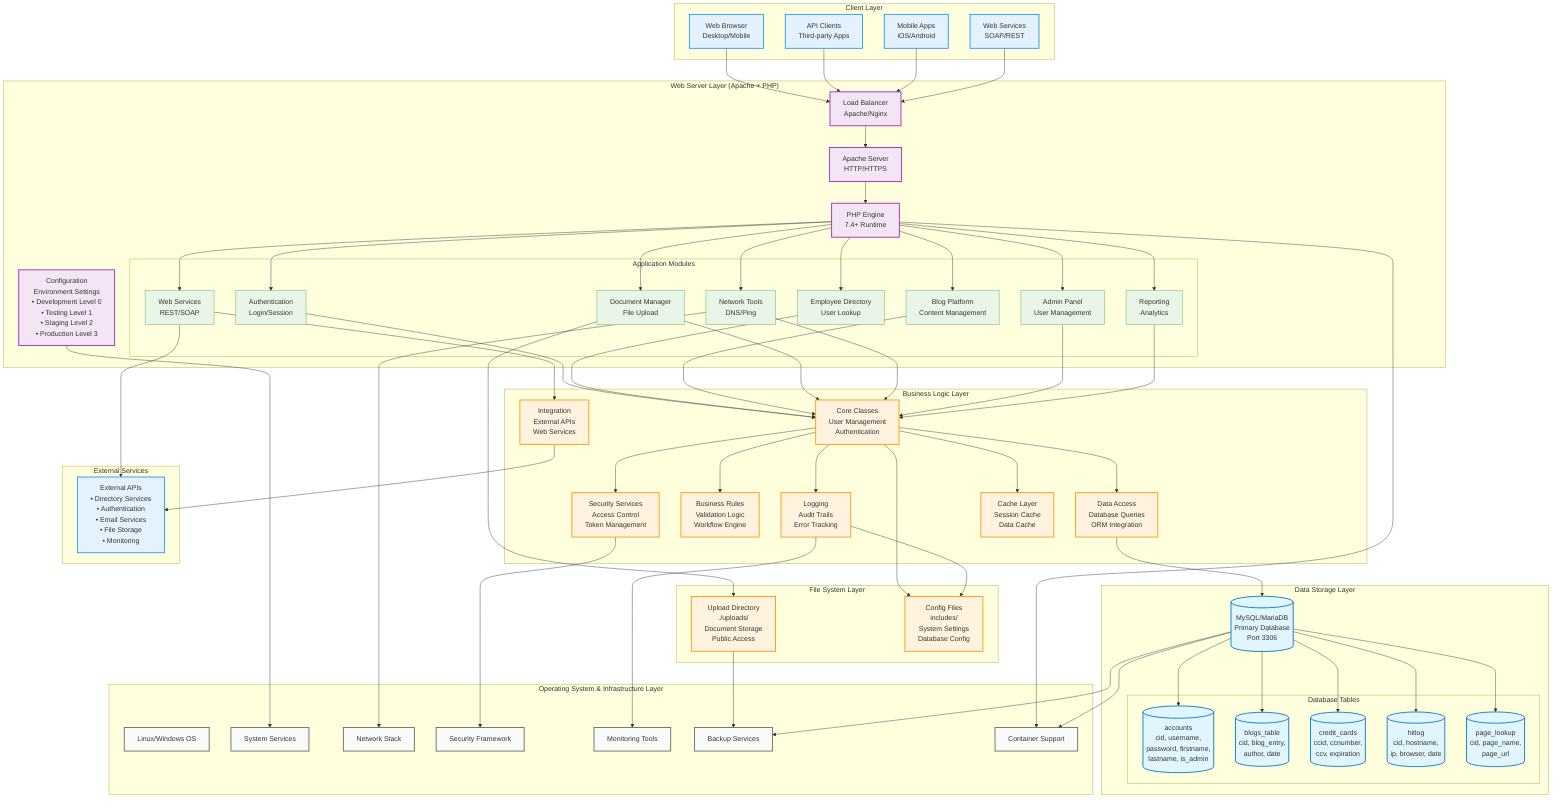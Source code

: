 graph TB
    subgraph "Client Layer"
        WB[Web Browser<br/>Desktop/Mobile]
        API[API Clients<br/>Third-party Apps]
        MOB[Mobile Apps<br/>iOS/Android]
        WS[Web Services<br/>SOAP/REST]
    end
    
    subgraph "Web Server Layer (Apache + PHP)"
        LB[Load Balancer<br/>Apache/Nginx]
        AS[Apache Server<br/>HTTP/HTTPS]
        PHP[PHP Engine<br/>7.4+ Runtime]
        
        subgraph "Application Modules"
            AUTH[Authentication<br/>Login/Session]
            EMPDIR[Employee Directory<br/>User Lookup]
            BLOG[Blog Platform<br/>Content Management]
            DOC[Document Manager<br/>File Upload]
            NET[Network Tools<br/>DNS/Ping]
            WEBSERV[Web Services<br/>REST/SOAP]
            ADMIN[Admin Panel<br/>User Management]
            REPORT[Reporting<br/>Analytics]
        end
        
        CONFIG[Configuration<br/>Environment Settings<br/>• Development Level 0<br/>• Testing Level 1<br/>• Staging Level 2<br/>• Production Level 3]
    end
    
    subgraph "Business Logic Layer"
        CORE[Core Classes<br/>User Management<br/>Authentication]
        DATA[Data Access<br/>Database Queries<br/>ORM Integration]
        RULES[Business Rules<br/>Validation Logic<br/>Workflow Engine]
        SEC[Security Services<br/>Access Control<br/>Token Management]
        INT[Integration<br/>External APIs<br/>Web Services]
        LOG[Logging<br/>Audit Trails<br/>Error Tracking]
        CACHE[Cache Layer<br/>Session Cache<br/>Data Cache]
    end
    
    subgraph "Data Storage Layer"
        DB[(MySQL/MariaDB<br/>Primary Database<br/>Port 3306)]
        
        subgraph "Database Tables"
            ACCOUNTS[(accounts<br/>cid, username,<br/>password, firstname,<br/>lastname, is_admin)]
            BLOGS[(blogs_table<br/>cid, blog_entry,<br/>author, date)]
            CARDS[(credit_cards<br/>ccid, ccnumber,<br/>ccv, expiration)]
            HITLOG[(hitlog<br/>cid, hostname,<br/>ip, browser, date)]
            PAGES[(page_lookup<br/>cid, page_name,<br/>page_url)]
        end
    end
    
    subgraph "File System Layer"
        UPLOAD[Upload Directory<br/>./uploads/<br/>Document Storage<br/>Public Access]
        CONFIGF[Config Files<br/>includes/<br/>System Settings<br/>Database Config]
    end
    
    subgraph "Operating System & Infrastructure Layer"
        OS[Linux/Windows OS]
        SYSSERV[System Services]
        NETSTACK[Network Stack]
        SECFRAME[Security Framework]
        MONITOR[Monitoring Tools]
        BACKUP[Backup Services]
        CONTAINER[Container Support]
    end
    
    subgraph "External Services"
        EXTAPI[External APIs<br/>• Directory Services<br/>• Authentication<br/>• Email Services<br/>• File Storage<br/>• Monitoring]
    end
    
    %% Client Layer Connections
    WB --> LB
    API --> LB
    MOB --> LB
    WS --> LB
    
    %% Web Server Layer Connections
    LB --> AS
    AS --> PHP
    PHP --> AUTH
    PHP --> EMPDIR
    PHP --> BLOG
    PHP --> DOC
    PHP --> NET
    PHP --> WEBSERV
    PHP --> ADMIN
    PHP --> REPORT
    
    %% Business Logic Connections
    AUTH --> CORE
    EMPDIR --> CORE
    BLOG --> CORE
    DOC --> CORE
    NET --> CORE
    WEBSERV --> INT
    ADMIN --> CORE
    REPORT --> CORE
    
    CORE --> DATA
    CORE --> RULES
    CORE --> SEC
    CORE --> LOG
    CORE --> CACHE
    
    %% Data Layer Connections
    DATA --> DB
    DB --> ACCOUNTS
    DB --> BLOGS
    DB --> CARDS
    DB --> HITLOG
    DB --> PAGES
    
    %% File System Connections
    DOC --> UPLOAD
    CORE --> CONFIGF
    LOG --> CONFIGF
    
    %% External API Connections
    INT --> EXTAPI
    WEBSERV --> EXTAPI
    
    %% Network Tools to OS
    NET --> NETSTACK
    
    %% Security Services to Framework
    SEC --> SECFRAME
    
    %% Logging to Monitoring
    LOG --> MONITOR
    
    %% Config to System Services
    CONFIG --> SYSSERV
    
    %% Backup Connections
    DB --> BACKUP
    UPLOAD --> BACKUP
    
    %% Container Support
    PHP --> CONTAINER
    DB --> CONTAINER
    
    %% Styling
    classDef clientLayer fill:#e3f2fd,stroke:#2196F3,stroke-width:2px
    classDef webLayer fill:#f3e5f5,stroke:#9c27b0,stroke-width:2px
    classDef businessLayer fill:#fff3e0,stroke:#ff9800,stroke-width:2px
    classDef dataLayer fill:#e8f5e8,stroke:#4caf50,stroke-width:2px
    classDef fileLayer fill:#fff3e0,stroke:#ff9800,stroke-width:2px
    classDef osLayer fill:#fafafa,stroke:#666,stroke-width:2px
    classDef appModule fill:#e8f5e8,stroke:#4caf50,stroke-width:1px
    classDef database fill:#e1f5fe,stroke:#0277bd,stroke-width:2px
    
    class WB,API,MOB,WS clientLayer
    class LB,AS,PHP,CONFIG webLayer
    class AUTH,EMPDIR,BLOG,DOC,NET,WEBSERV,ADMIN,REPORT appModule
    class CORE,DATA,RULES,SEC,INT,LOG,CACHE businessLayer
    class DB database
    class ACCOUNTS,BLOGS,CARDS,HITLOG,PAGES database
    class UPLOAD,CONFIGF fileLayer
    class OS,SYSSERV,NETSTACK,SECFRAME,MONITOR,BACKUP,CONTAINER osLayer
    class EXTAPI clientLayer